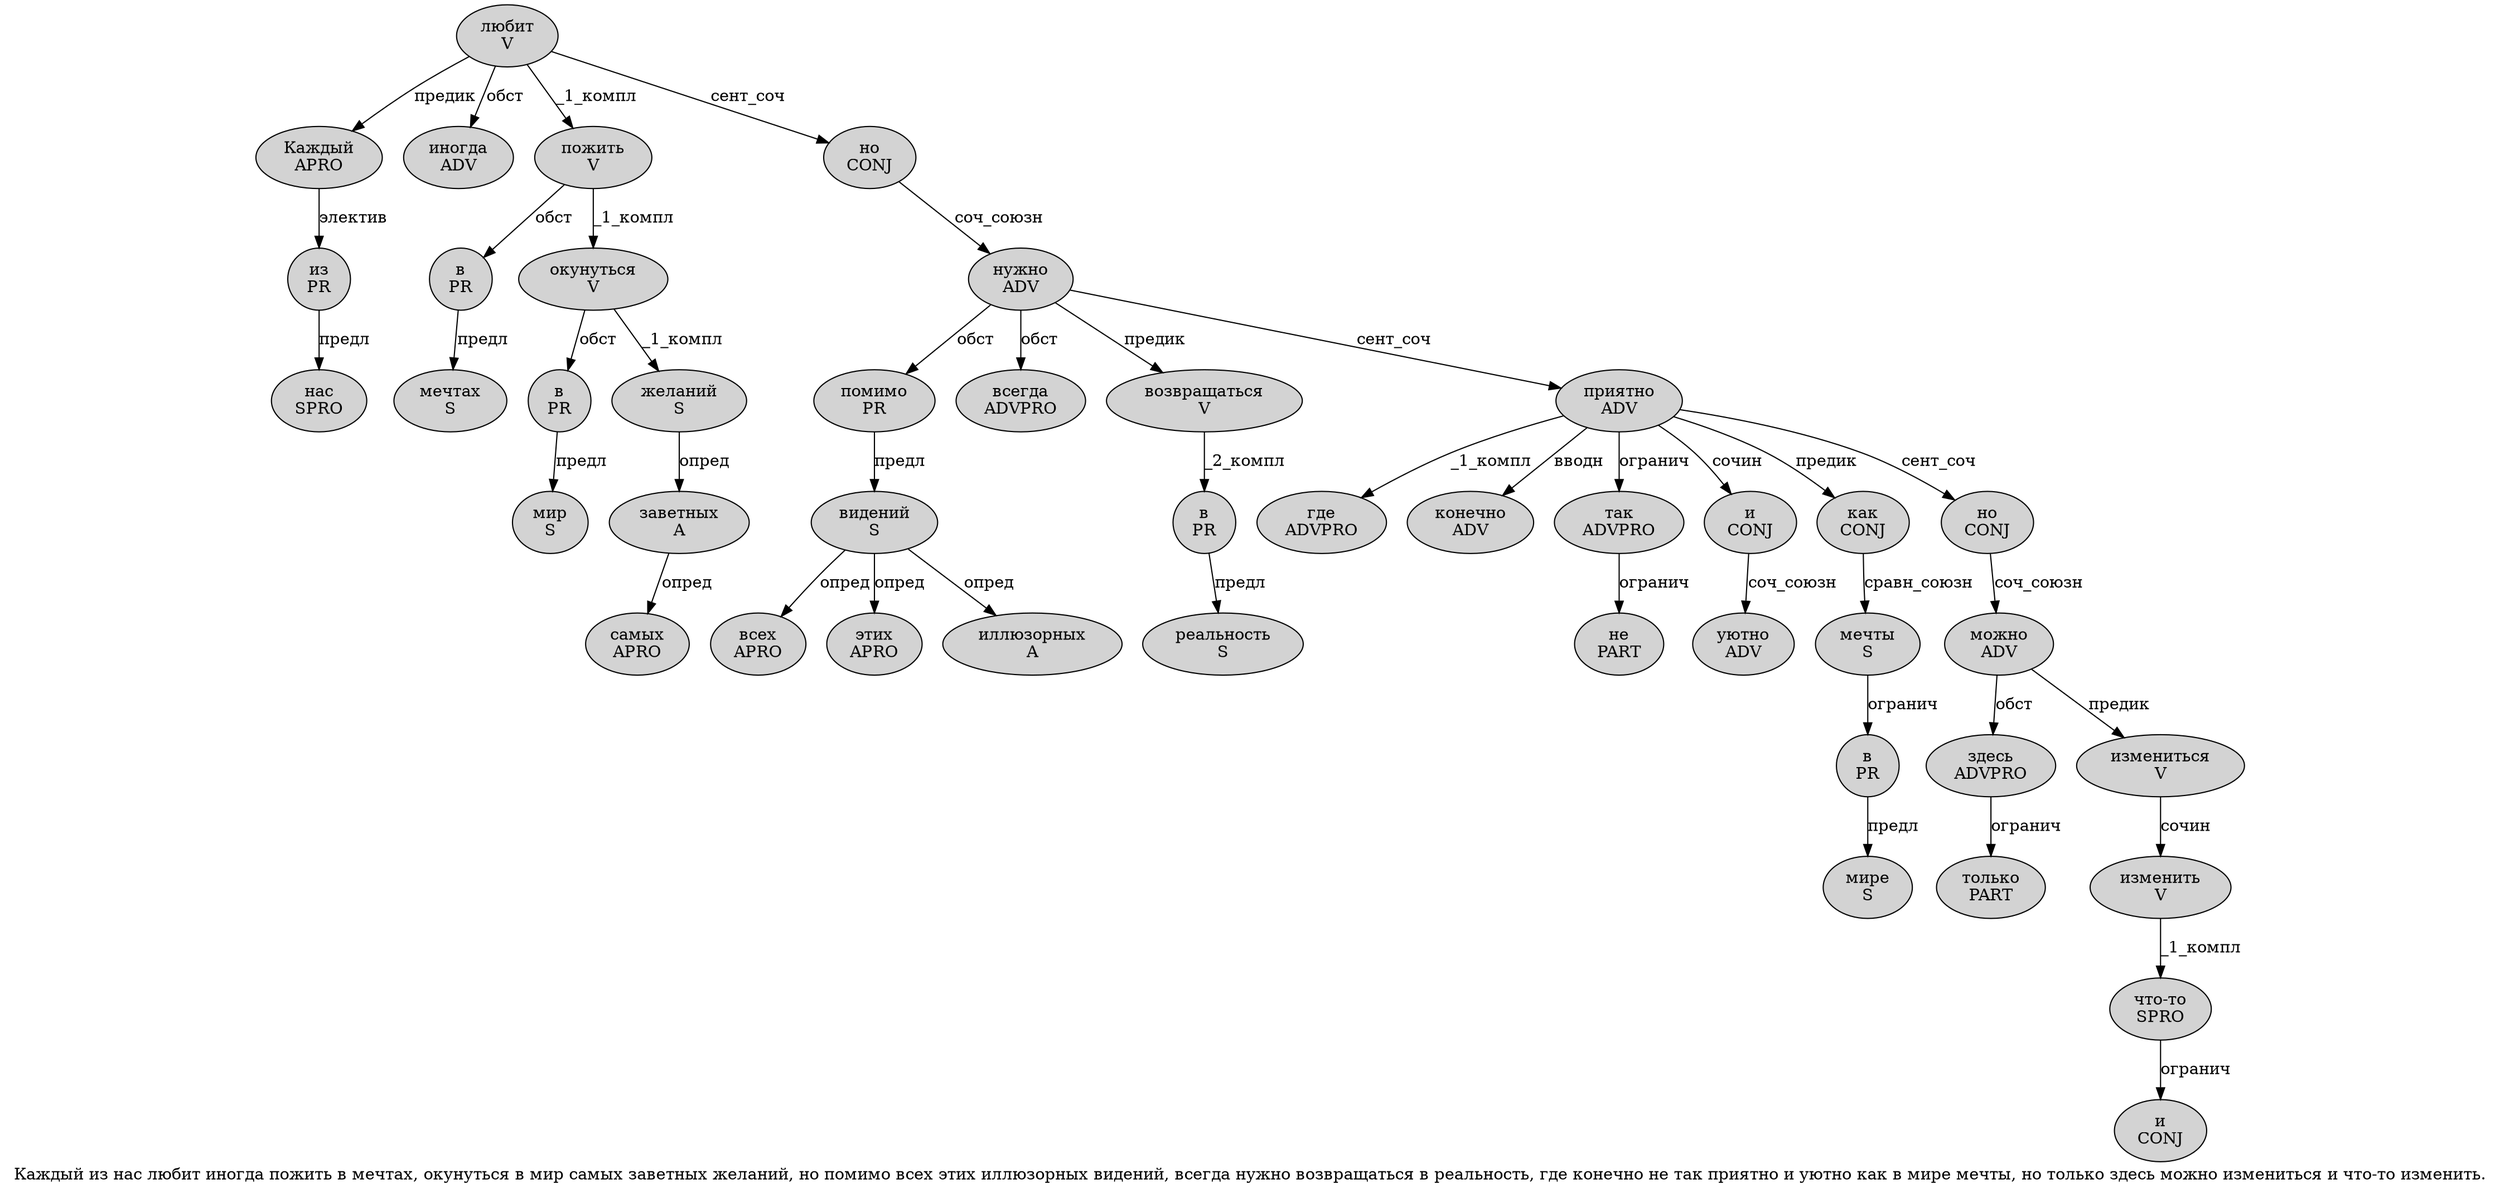 digraph SENTENCE_1130 {
	graph [label="Каждый из нас любит иногда пожить в мечтах, окунуться в мир самых заветных желаний, но помимо всех этих иллюзорных видений, всегда нужно возвращаться в реальность, где конечно не так приятно и уютно как в мире мечты, но только здесь можно измениться и что-то изменить."]
	node [style=filled]
		0 [label="Каждый
APRO" color="" fillcolor=lightgray penwidth=1 shape=ellipse]
		1 [label="из
PR" color="" fillcolor=lightgray penwidth=1 shape=ellipse]
		2 [label="нас
SPRO" color="" fillcolor=lightgray penwidth=1 shape=ellipse]
		3 [label="любит
V" color="" fillcolor=lightgray penwidth=1 shape=ellipse]
		4 [label="иногда
ADV" color="" fillcolor=lightgray penwidth=1 shape=ellipse]
		5 [label="пожить
V" color="" fillcolor=lightgray penwidth=1 shape=ellipse]
		6 [label="в
PR" color="" fillcolor=lightgray penwidth=1 shape=ellipse]
		7 [label="мечтах
S" color="" fillcolor=lightgray penwidth=1 shape=ellipse]
		9 [label="окунуться
V" color="" fillcolor=lightgray penwidth=1 shape=ellipse]
		10 [label="в
PR" color="" fillcolor=lightgray penwidth=1 shape=ellipse]
		11 [label="мир
S" color="" fillcolor=lightgray penwidth=1 shape=ellipse]
		12 [label="самых
APRO" color="" fillcolor=lightgray penwidth=1 shape=ellipse]
		13 [label="заветных
A" color="" fillcolor=lightgray penwidth=1 shape=ellipse]
		14 [label="желаний
S" color="" fillcolor=lightgray penwidth=1 shape=ellipse]
		16 [label="но
CONJ" color="" fillcolor=lightgray penwidth=1 shape=ellipse]
		17 [label="помимо
PR" color="" fillcolor=lightgray penwidth=1 shape=ellipse]
		18 [label="всех
APRO" color="" fillcolor=lightgray penwidth=1 shape=ellipse]
		19 [label="этих
APRO" color="" fillcolor=lightgray penwidth=1 shape=ellipse]
		20 [label="иллюзорных
A" color="" fillcolor=lightgray penwidth=1 shape=ellipse]
		21 [label="видений
S" color="" fillcolor=lightgray penwidth=1 shape=ellipse]
		23 [label="всегда
ADVPRO" color="" fillcolor=lightgray penwidth=1 shape=ellipse]
		24 [label="нужно
ADV" color="" fillcolor=lightgray penwidth=1 shape=ellipse]
		25 [label="возвращаться
V" color="" fillcolor=lightgray penwidth=1 shape=ellipse]
		26 [label="в
PR" color="" fillcolor=lightgray penwidth=1 shape=ellipse]
		27 [label="реальность
S" color="" fillcolor=lightgray penwidth=1 shape=ellipse]
		29 [label="где
ADVPRO" color="" fillcolor=lightgray penwidth=1 shape=ellipse]
		30 [label="конечно
ADV" color="" fillcolor=lightgray penwidth=1 shape=ellipse]
		31 [label="не
PART" color="" fillcolor=lightgray penwidth=1 shape=ellipse]
		32 [label="так
ADVPRO" color="" fillcolor=lightgray penwidth=1 shape=ellipse]
		33 [label="приятно
ADV" color="" fillcolor=lightgray penwidth=1 shape=ellipse]
		34 [label="и
CONJ" color="" fillcolor=lightgray penwidth=1 shape=ellipse]
		35 [label="уютно
ADV" color="" fillcolor=lightgray penwidth=1 shape=ellipse]
		36 [label="как
CONJ" color="" fillcolor=lightgray penwidth=1 shape=ellipse]
		37 [label="в
PR" color="" fillcolor=lightgray penwidth=1 shape=ellipse]
		38 [label="мире
S" color="" fillcolor=lightgray penwidth=1 shape=ellipse]
		39 [label="мечты
S" color="" fillcolor=lightgray penwidth=1 shape=ellipse]
		41 [label="но
CONJ" color="" fillcolor=lightgray penwidth=1 shape=ellipse]
		42 [label="только
PART" color="" fillcolor=lightgray penwidth=1 shape=ellipse]
		43 [label="здесь
ADVPRO" color="" fillcolor=lightgray penwidth=1 shape=ellipse]
		44 [label="можно
ADV" color="" fillcolor=lightgray penwidth=1 shape=ellipse]
		45 [label="измениться
V" color="" fillcolor=lightgray penwidth=1 shape=ellipse]
		46 [label="и
CONJ" color="" fillcolor=lightgray penwidth=1 shape=ellipse]
		47 [label="что-то
SPRO" color="" fillcolor=lightgray penwidth=1 shape=ellipse]
		48 [label="изменить
V" color="" fillcolor=lightgray penwidth=1 shape=ellipse]
			45 -> 48 [label="сочин"]
			44 -> 43 [label="обст"]
			44 -> 45 [label="предик"]
			6 -> 7 [label="предл"]
			16 -> 24 [label="соч_союзн"]
			41 -> 44 [label="соч_союзн"]
			3 -> 0 [label="предик"]
			3 -> 4 [label="обст"]
			3 -> 5 [label="_1_компл"]
			3 -> 16 [label="сент_соч"]
			43 -> 42 [label="огранич"]
			47 -> 46 [label="огранич"]
			26 -> 27 [label="предл"]
			17 -> 21 [label="предл"]
			24 -> 17 [label="обст"]
			24 -> 23 [label="обст"]
			24 -> 25 [label="предик"]
			24 -> 33 [label="сент_соч"]
			32 -> 31 [label="огранич"]
			34 -> 35 [label="соч_союзн"]
			25 -> 26 [label="_2_компл"]
			5 -> 6 [label="обст"]
			5 -> 9 [label="_1_компл"]
			33 -> 29 [label="_1_компл"]
			33 -> 30 [label="вводн"]
			33 -> 32 [label="огранич"]
			33 -> 34 [label="сочин"]
			33 -> 36 [label="предик"]
			33 -> 41 [label="сент_соч"]
			48 -> 47 [label="_1_компл"]
			1 -> 2 [label="предл"]
			10 -> 11 [label="предл"]
			21 -> 18 [label="опред"]
			21 -> 19 [label="опред"]
			21 -> 20 [label="опред"]
			14 -> 13 [label="опред"]
			36 -> 39 [label="сравн_союзн"]
			9 -> 10 [label="обст"]
			9 -> 14 [label="_1_компл"]
			0 -> 1 [label="электив"]
			39 -> 37 [label="огранич"]
			13 -> 12 [label="опред"]
			37 -> 38 [label="предл"]
}